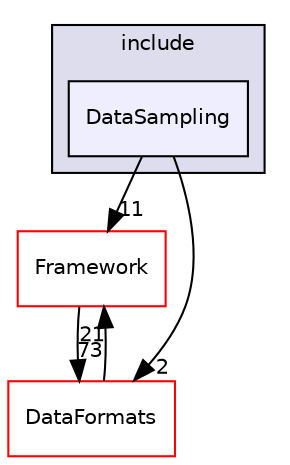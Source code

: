 digraph "/home/travis/build/AliceO2Group/AliceO2/Utilities/DataSampling/include/DataSampling" {
  bgcolor=transparent;
  compound=true
  node [ fontsize="10", fontname="Helvetica"];
  edge [ labelfontsize="10", labelfontname="Helvetica"];
  subgraph clusterdir_5e510887885fe9f446c0882245befe5a {
    graph [ bgcolor="#ddddee", pencolor="black", label="include" fontname="Helvetica", fontsize="10", URL="dir_5e510887885fe9f446c0882245befe5a.html"]
  dir_123325612ca93aa910471665ff80f23e [shape=box, label="DataSampling", style="filled", fillcolor="#eeeeff", pencolor="black", URL="dir_123325612ca93aa910471665ff80f23e.html"];
  }
  dir_bcbb2cf9a3d3d83e5515c82071a07177 [shape=box label="Framework" color="red" URL="dir_bcbb2cf9a3d3d83e5515c82071a07177.html"];
  dir_2171f7ec022c5423887b07c69b2f5b48 [shape=box label="DataFormats" color="red" URL="dir_2171f7ec022c5423887b07c69b2f5b48.html"];
  dir_123325612ca93aa910471665ff80f23e->dir_bcbb2cf9a3d3d83e5515c82071a07177 [headlabel="11", labeldistance=1.5 headhref="dir_000798_000063.html"];
  dir_123325612ca93aa910471665ff80f23e->dir_2171f7ec022c5423887b07c69b2f5b48 [headlabel="2", labeldistance=1.5 headhref="dir_000798_000090.html"];
  dir_bcbb2cf9a3d3d83e5515c82071a07177->dir_2171f7ec022c5423887b07c69b2f5b48 [headlabel="73", labeldistance=1.5 headhref="dir_000063_000090.html"];
  dir_2171f7ec022c5423887b07c69b2f5b48->dir_bcbb2cf9a3d3d83e5515c82071a07177 [headlabel="21", labeldistance=1.5 headhref="dir_000090_000063.html"];
}
